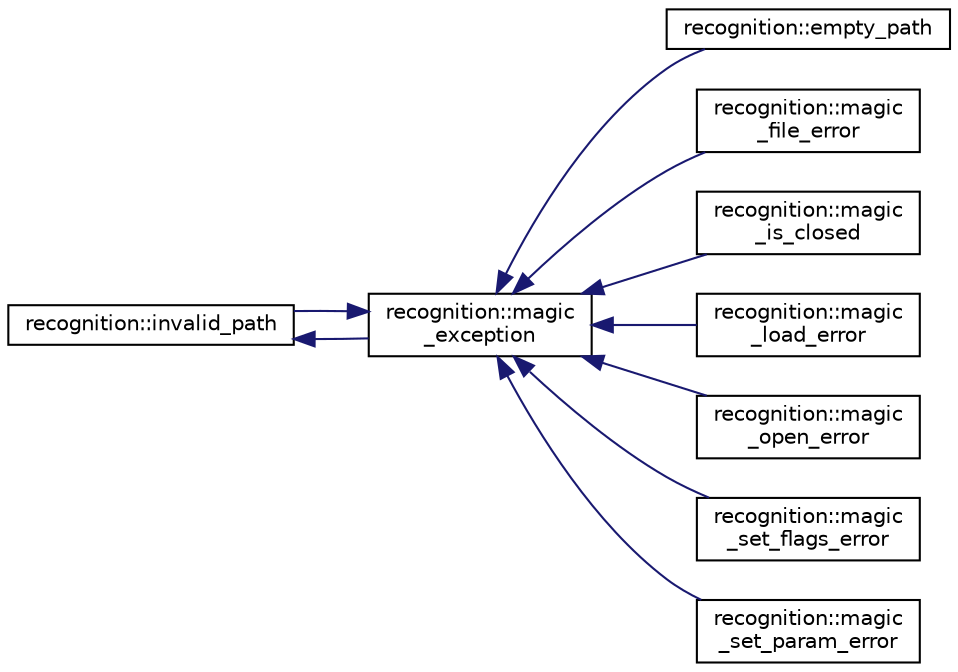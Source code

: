 digraph "Graphical Class Hierarchy"
{
 // LATEX_PDF_SIZE
  edge [fontname="Helvetica",fontsize="10",labelfontname="Helvetica",labelfontsize="10"];
  node [fontname="Helvetica",fontsize="10",shape=record];
  rankdir="LR";
  Node2 [label="std::runtime_error",height=0.2,width=0.4,color="grey75", fillcolor="white", style="filled",tooltip=" "];
  Node2 -> Node0 [dir="back",color="midnightblue",fontsize="10",style="solid",fontname="Helvetica"];
  Node0 [label="recognition::magic\l_exception",height=0.2,width=0.4,color="black", fillcolor="white", style="filled",URL="$classrecognition_1_1magic__exception.html",tooltip="The base class for all exceptions thrown by the magic class."];
  Node0 -> Node1 [dir="back",color="midnightblue",fontsize="10",style="solid",fontname="Helvetica"];
  Node1 [label="recognition::empty_path",height=0.2,width=0.4,color="black", fillcolor="white", style="filled",URL="$classrecognition_1_1empty__path.html",tooltip=" "];
  Node0 -> Node2 [dir="back",color="midnightblue",fontsize="10",style="solid",fontname="Helvetica"];
  Node2 [label="recognition::invalid_path",height=0.2,width=0.4,color="black", fillcolor="white", style="filled",URL="$classrecognition_1_1invalid__path.html",tooltip=" "];
  Node0 -> Node3 [dir="back",color="midnightblue",fontsize="10",style="solid",fontname="Helvetica"];
  Node3 [label="recognition::magic\l_file_error",height=0.2,width=0.4,color="black", fillcolor="white", style="filled",URL="$classrecognition_1_1magic__file__error.html",tooltip=" "];
  Node0 -> Node4 [dir="back",color="midnightblue",fontsize="10",style="solid",fontname="Helvetica"];
  Node4 [label="recognition::magic\l_is_closed",height=0.2,width=0.4,color="black", fillcolor="white", style="filled",URL="$classrecognition_1_1magic__is__closed.html",tooltip=" "];
  Node0 -> Node5 [dir="back",color="midnightblue",fontsize="10",style="solid",fontname="Helvetica"];
  Node5 [label="recognition::magic\l_load_error",height=0.2,width=0.4,color="black", fillcolor="white", style="filled",URL="$classrecognition_1_1magic__load__error.html",tooltip=" "];
  Node0 -> Node6 [dir="back",color="midnightblue",fontsize="10",style="solid",fontname="Helvetica"];
  Node6 [label="recognition::magic\l_open_error",height=0.2,width=0.4,color="black", fillcolor="white", style="filled",URL="$classrecognition_1_1magic__open__error.html",tooltip=" "];
  Node0 -> Node7 [dir="back",color="midnightblue",fontsize="10",style="solid",fontname="Helvetica"];
  Node7 [label="recognition::magic\l_set_flags_error",height=0.2,width=0.4,color="black", fillcolor="white", style="filled",URL="$classrecognition_1_1magic__set__flags__error.html",tooltip=" "];
  Node0 -> Node8 [dir="back",color="midnightblue",fontsize="10",style="solid",fontname="Helvetica"];
  Node8 [label="recognition::magic\l_set_param_error",height=0.2,width=0.4,color="black", fillcolor="white", style="filled",URL="$classrecognition_1_1magic__set__param__error.html",tooltip=" "];
}
